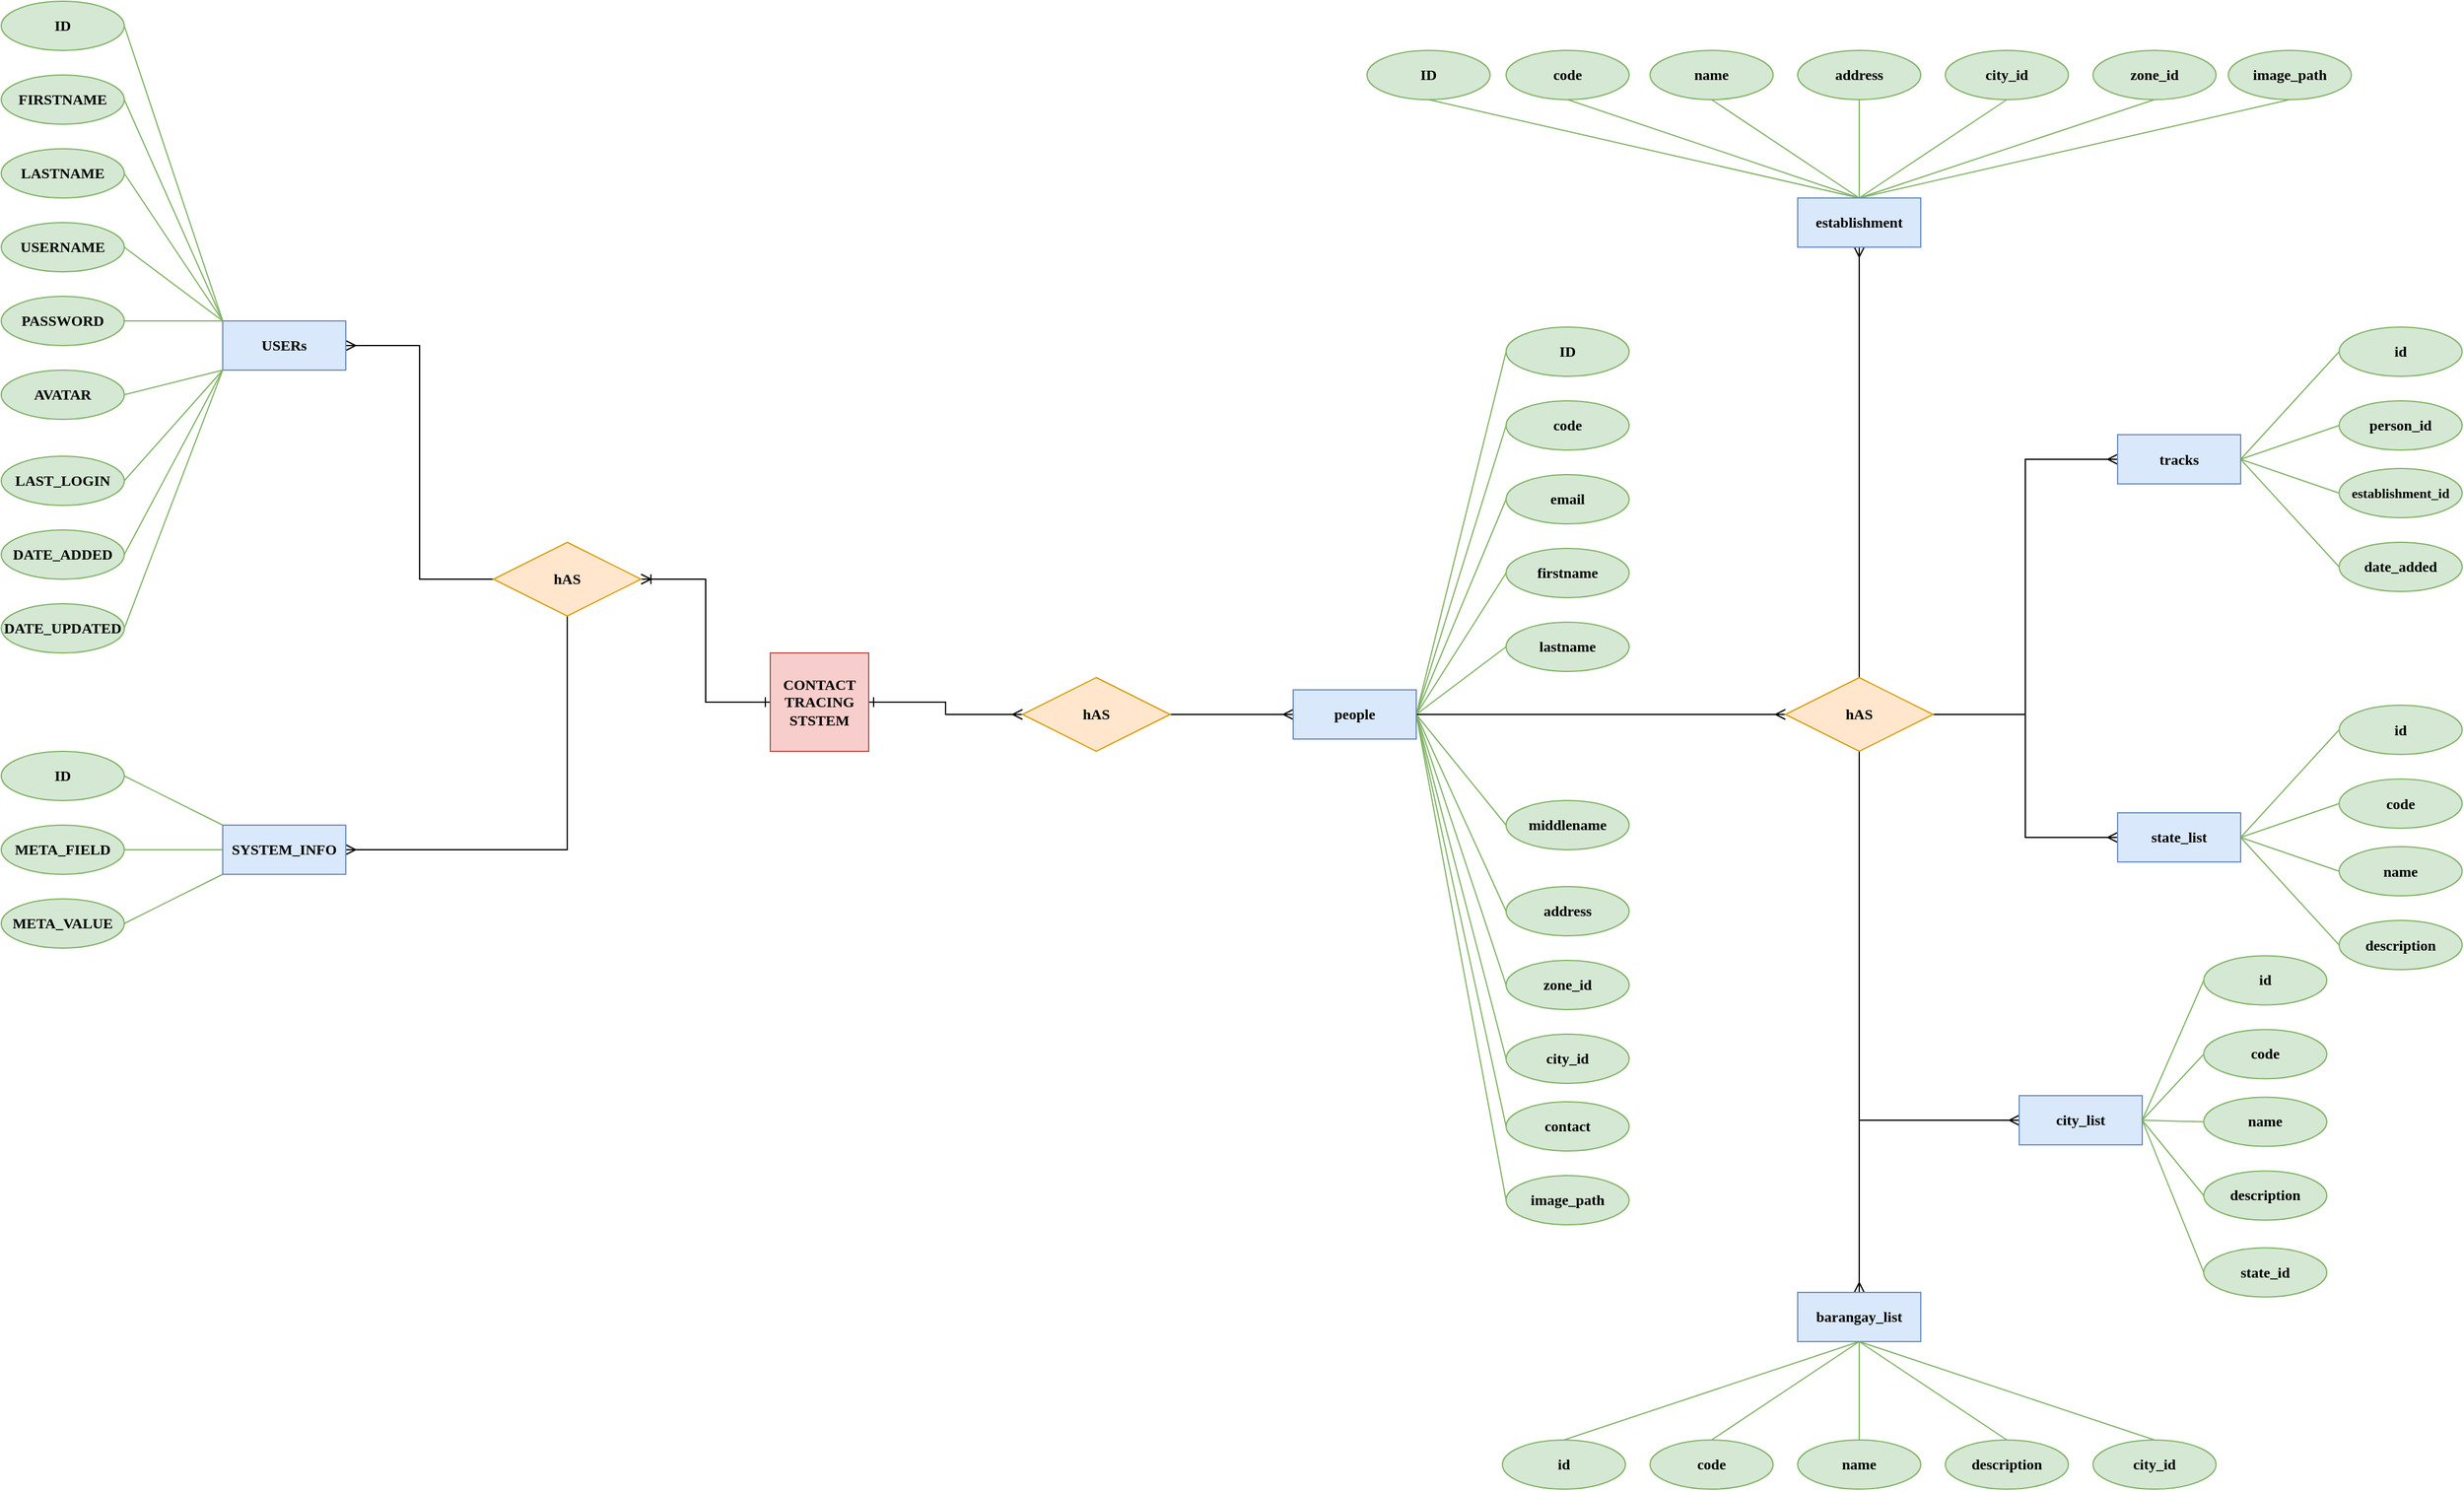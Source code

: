 <mxfile version="17.1.3" type="device"><diagram id="R2lEEEUBdFMjLlhIrx00" name="Page-1"><mxGraphModel dx="1753" dy="1576" grid="1" gridSize="10" guides="1" tooltips="1" connect="1" arrows="1" fold="1" page="1" pageScale="1" pageWidth="850" pageHeight="1100" math="0" shadow="0" extFonts="Permanent Marker^https://fonts.googleapis.com/css?family=Permanent+Marker"><root><mxCell id="0"/><mxCell id="1" parent="0"/><mxCell id="4AUkMTXjIUMISk_p110p-20" style="rounded=0;orthogonalLoop=1;jettySize=auto;html=1;exitX=0;exitY=0.5;exitDx=0;exitDy=0;entryX=1;entryY=0.5;entryDx=0;entryDy=0;fontFamily=Permanent Marker;fontSource=https%3A%2F%2Ffonts.googleapis.com%2Fcss%3Ffamily%3DPermanent%2BMarker;edgeStyle=orthogonalEdgeStyle;endArrow=ERoneToMany;endFill=0;startArrow=ERone;startFill=0;fontStyle=1" parent="1" source="4AUkMTXjIUMISk_p110p-1" target="4AUkMTXjIUMISk_p110p-2" edge="1"><mxGeometry relative="1" as="geometry"/></mxCell><mxCell id="4AUkMTXjIUMISk_p110p-62" style="edgeStyle=orthogonalEdgeStyle;rounded=0;orthogonalLoop=1;jettySize=auto;html=1;exitX=1;exitY=0.5;exitDx=0;exitDy=0;entryX=0;entryY=0.5;entryDx=0;entryDy=0;fontFamily=Permanent Marker;fontSource=https%3A%2F%2Ffonts.googleapis.com%2Fcss%3Ffamily%3DPermanent%2BMarker;startArrow=ERone;startFill=0;endArrow=ERmany;endFill=0;fontStyle=1" parent="1" source="4AUkMTXjIUMISk_p110p-1" target="4AUkMTXjIUMISk_p110p-38" edge="1"><mxGeometry relative="1" as="geometry"/></mxCell><mxCell id="4AUkMTXjIUMISk_p110p-1" value="CONTACT TRACING STSTEM" style="whiteSpace=wrap;html=1;aspect=fixed;fillColor=#f8cecc;fontFamily=Permanent Marker;fontSource=https%3A%2F%2Ffonts.googleapis.com%2Fcss%3Ffamily%3DPermanent%2BMarker;strokeColor=#b85450;fontStyle=1" parent="1" vertex="1"><mxGeometry x="345" y="520" width="80" height="80" as="geometry"/></mxCell><mxCell id="4AUkMTXjIUMISk_p110p-37" style="edgeStyle=orthogonalEdgeStyle;rounded=0;orthogonalLoop=1;jettySize=auto;html=1;exitX=0;exitY=0.5;exitDx=0;exitDy=0;entryX=1;entryY=0.5;entryDx=0;entryDy=0;fontFamily=Permanent Marker;fontSource=https%3A%2F%2Ffonts.googleapis.com%2Fcss%3Ffamily%3DPermanent%2BMarker;startArrow=none;startFill=0;endArrow=ERmany;endFill=0;fontStyle=1" parent="1" source="4AUkMTXjIUMISk_p110p-2" target="4AUkMTXjIUMISk_p110p-6" edge="1"><mxGeometry relative="1" as="geometry"/></mxCell><mxCell id="urJ3FYG8cOPTKTGyzkT2-1" style="edgeStyle=orthogonalEdgeStyle;rounded=0;orthogonalLoop=1;jettySize=auto;html=1;exitX=0.5;exitY=1;exitDx=0;exitDy=0;entryX=1;entryY=0.5;entryDx=0;entryDy=0;endArrow=ERmany;endFill=0;" parent="1" source="4AUkMTXjIUMISk_p110p-2" target="4AUkMTXjIUMISk_p110p-7" edge="1"><mxGeometry relative="1" as="geometry"/></mxCell><mxCell id="4AUkMTXjIUMISk_p110p-2" value="hAS" style="shape=rhombus;perimeter=rhombusPerimeter;whiteSpace=wrap;html=1;align=center;fontFamily=Permanent Marker;fontSource=https%3A%2F%2Ffonts.googleapis.com%2Fcss%3Ffamily%3DPermanent%2BMarker;fillColor=#ffe6cc;strokeColor=#d79b00;fontStyle=1" parent="1" vertex="1"><mxGeometry x="120" y="430" width="120" height="60" as="geometry"/></mxCell><mxCell id="4AUkMTXjIUMISk_p110p-22" style="rounded=0;orthogonalLoop=1;jettySize=auto;html=1;exitX=0;exitY=0;exitDx=0;exitDy=0;entryX=1;entryY=0.5;entryDx=0;entryDy=0;fontFamily=Permanent Marker;fontSource=https%3A%2F%2Ffonts.googleapis.com%2Fcss%3Ffamily%3DPermanent%2BMarker;startArrow=none;startFill=0;endArrow=none;endFill=0;fillColor=#d5e8d4;strokeColor=#82b366;fontStyle=1" parent="1" source="4AUkMTXjIUMISk_p110p-6" target="4AUkMTXjIUMISk_p110p-8" edge="1"><mxGeometry relative="1" as="geometry"/></mxCell><mxCell id="4AUkMTXjIUMISk_p110p-23" style="edgeStyle=none;rounded=0;orthogonalLoop=1;jettySize=auto;html=1;exitX=0;exitY=0;exitDx=0;exitDy=0;entryX=1;entryY=0.5;entryDx=0;entryDy=0;fontFamily=Permanent Marker;fontSource=https%3A%2F%2Ffonts.googleapis.com%2Fcss%3Ffamily%3DPermanent%2BMarker;startArrow=none;startFill=0;endArrow=none;endFill=0;fillColor=#d5e8d4;strokeColor=#82b366;fontStyle=1" parent="1" source="4AUkMTXjIUMISk_p110p-6" target="4AUkMTXjIUMISk_p110p-9" edge="1"><mxGeometry relative="1" as="geometry"/></mxCell><mxCell id="4AUkMTXjIUMISk_p110p-24" style="edgeStyle=none;rounded=0;orthogonalLoop=1;jettySize=auto;html=1;exitX=0;exitY=0;exitDx=0;exitDy=0;entryX=1;entryY=0.5;entryDx=0;entryDy=0;fontFamily=Permanent Marker;fontSource=https%3A%2F%2Ffonts.googleapis.com%2Fcss%3Ffamily%3DPermanent%2BMarker;startArrow=none;startFill=0;endArrow=none;endFill=0;fillColor=#d5e8d4;strokeColor=#82b366;fontStyle=1" parent="1" source="4AUkMTXjIUMISk_p110p-6" target="4AUkMTXjIUMISk_p110p-10" edge="1"><mxGeometry relative="1" as="geometry"/></mxCell><mxCell id="4AUkMTXjIUMISk_p110p-25" style="edgeStyle=none;rounded=0;orthogonalLoop=1;jettySize=auto;html=1;exitX=0;exitY=0;exitDx=0;exitDy=0;entryX=1;entryY=0.5;entryDx=0;entryDy=0;fontFamily=Permanent Marker;fontSource=https%3A%2F%2Ffonts.googleapis.com%2Fcss%3Ffamily%3DPermanent%2BMarker;startArrow=none;startFill=0;endArrow=none;endFill=0;fillColor=#d5e8d4;strokeColor=#82b366;fontStyle=1" parent="1" source="4AUkMTXjIUMISk_p110p-6" target="4AUkMTXjIUMISk_p110p-11" edge="1"><mxGeometry relative="1" as="geometry"/></mxCell><mxCell id="4AUkMTXjIUMISk_p110p-28" style="edgeStyle=none;rounded=0;orthogonalLoop=1;jettySize=auto;html=1;exitX=0;exitY=0;exitDx=0;exitDy=0;entryX=1;entryY=0.5;entryDx=0;entryDy=0;fontFamily=Permanent Marker;fontSource=https%3A%2F%2Ffonts.googleapis.com%2Fcss%3Ffamily%3DPermanent%2BMarker;startArrow=none;startFill=0;endArrow=none;endFill=0;fillColor=#d5e8d4;strokeColor=#82b366;fontStyle=1" parent="1" source="4AUkMTXjIUMISk_p110p-6" target="4AUkMTXjIUMISk_p110p-12" edge="1"><mxGeometry relative="1" as="geometry"/></mxCell><mxCell id="4AUkMTXjIUMISk_p110p-29" style="edgeStyle=none;rounded=0;orthogonalLoop=1;jettySize=auto;html=1;exitX=0;exitY=1;exitDx=0;exitDy=0;entryX=1;entryY=0.5;entryDx=0;entryDy=0;fontFamily=Permanent Marker;fontSource=https%3A%2F%2Ffonts.googleapis.com%2Fcss%3Ffamily%3DPermanent%2BMarker;startArrow=none;startFill=0;endArrow=none;endFill=0;fillColor=#d5e8d4;strokeColor=#82b366;fontStyle=1" parent="1" source="4AUkMTXjIUMISk_p110p-6" target="4AUkMTXjIUMISk_p110p-16" edge="1"><mxGeometry relative="1" as="geometry"/></mxCell><mxCell id="4AUkMTXjIUMISk_p110p-30" style="edgeStyle=none;rounded=0;orthogonalLoop=1;jettySize=auto;html=1;exitX=0;exitY=1;exitDx=0;exitDy=0;entryX=1;entryY=0.5;entryDx=0;entryDy=0;fontFamily=Permanent Marker;fontSource=https%3A%2F%2Ffonts.googleapis.com%2Fcss%3Ffamily%3DPermanent%2BMarker;startArrow=none;startFill=0;endArrow=none;endFill=0;fillColor=#d5e8d4;strokeColor=#82b366;fontStyle=1" parent="1" source="4AUkMTXjIUMISk_p110p-6" target="4AUkMTXjIUMISk_p110p-15" edge="1"><mxGeometry relative="1" as="geometry"/></mxCell><mxCell id="4AUkMTXjIUMISk_p110p-31" style="edgeStyle=none;rounded=0;orthogonalLoop=1;jettySize=auto;html=1;exitX=0;exitY=1;exitDx=0;exitDy=0;entryX=1;entryY=0.5;entryDx=0;entryDy=0;fontFamily=Permanent Marker;fontSource=https%3A%2F%2Ffonts.googleapis.com%2Fcss%3Ffamily%3DPermanent%2BMarker;startArrow=none;startFill=0;endArrow=none;endFill=0;fillColor=#d5e8d4;strokeColor=#82b366;fontStyle=1" parent="1" source="4AUkMTXjIUMISk_p110p-6" target="4AUkMTXjIUMISk_p110p-14" edge="1"><mxGeometry relative="1" as="geometry"/></mxCell><mxCell id="4AUkMTXjIUMISk_p110p-32" style="edgeStyle=none;rounded=0;orthogonalLoop=1;jettySize=auto;html=1;exitX=0;exitY=1;exitDx=0;exitDy=0;entryX=1;entryY=0.5;entryDx=0;entryDy=0;fontFamily=Permanent Marker;fontSource=https%3A%2F%2Ffonts.googleapis.com%2Fcss%3Ffamily%3DPermanent%2BMarker;startArrow=none;startFill=0;endArrow=none;endFill=0;fillColor=#d5e8d4;strokeColor=#82b366;fontStyle=1" parent="1" source="4AUkMTXjIUMISk_p110p-6" target="4AUkMTXjIUMISk_p110p-13" edge="1"><mxGeometry relative="1" as="geometry"/></mxCell><mxCell id="4AUkMTXjIUMISk_p110p-6" value="USERs" style="whiteSpace=wrap;html=1;align=center;fontFamily=Permanent Marker;fontSource=https%3A%2F%2Ffonts.googleapis.com%2Fcss%3Ffamily%3DPermanent%2BMarker;fillColor=#dae8fc;strokeColor=#6c8ebf;fontStyle=1" parent="1" vertex="1"><mxGeometry x="-100" y="250" width="100" height="40" as="geometry"/></mxCell><mxCell id="4AUkMTXjIUMISk_p110p-33" style="edgeStyle=none;rounded=0;orthogonalLoop=1;jettySize=auto;html=1;exitX=0;exitY=0;exitDx=0;exitDy=0;entryX=1;entryY=0.5;entryDx=0;entryDy=0;fontFamily=Permanent Marker;fontSource=https%3A%2F%2Ffonts.googleapis.com%2Fcss%3Ffamily%3DPermanent%2BMarker;startArrow=none;startFill=0;endArrow=none;endFill=0;fillColor=#d5e8d4;strokeColor=#82b366;fontStyle=1" parent="1" source="4AUkMTXjIUMISk_p110p-7" target="4AUkMTXjIUMISk_p110p-17" edge="1"><mxGeometry relative="1" as="geometry"/></mxCell><mxCell id="4AUkMTXjIUMISk_p110p-34" style="edgeStyle=none;rounded=0;orthogonalLoop=1;jettySize=auto;html=1;exitX=0;exitY=0.5;exitDx=0;exitDy=0;entryX=1;entryY=0.5;entryDx=0;entryDy=0;fontFamily=Permanent Marker;fontSource=https%3A%2F%2Ffonts.googleapis.com%2Fcss%3Ffamily%3DPermanent%2BMarker;startArrow=none;startFill=0;endArrow=none;endFill=0;fillColor=#d5e8d4;strokeColor=#82b366;fontStyle=1" parent="1" source="4AUkMTXjIUMISk_p110p-7" target="4AUkMTXjIUMISk_p110p-18" edge="1"><mxGeometry relative="1" as="geometry"/></mxCell><mxCell id="4AUkMTXjIUMISk_p110p-35" style="edgeStyle=none;rounded=0;orthogonalLoop=1;jettySize=auto;html=1;exitX=0;exitY=1;exitDx=0;exitDy=0;entryX=1;entryY=0.5;entryDx=0;entryDy=0;fontFamily=Permanent Marker;fontSource=https%3A%2F%2Ffonts.googleapis.com%2Fcss%3Ffamily%3DPermanent%2BMarker;startArrow=none;startFill=0;endArrow=none;endFill=0;fillColor=#d5e8d4;strokeColor=#82b366;fontStyle=1" parent="1" source="4AUkMTXjIUMISk_p110p-7" target="4AUkMTXjIUMISk_p110p-19" edge="1"><mxGeometry relative="1" as="geometry"/></mxCell><mxCell id="4AUkMTXjIUMISk_p110p-7" value="SYSTEM_INFO" style="whiteSpace=wrap;html=1;align=center;fontFamily=Permanent Marker;fontSource=https%3A%2F%2Ffonts.googleapis.com%2Fcss%3Ffamily%3DPermanent%2BMarker;fillColor=#dae8fc;strokeColor=#6c8ebf;fontStyle=1" parent="1" vertex="1"><mxGeometry x="-100" y="660" width="100" height="40" as="geometry"/></mxCell><mxCell id="4AUkMTXjIUMISk_p110p-8" value="ID" style="ellipse;whiteSpace=wrap;html=1;align=center;fontFamily=Permanent Marker;fontSource=https%3A%2F%2Ffonts.googleapis.com%2Fcss%3Ffamily%3DPermanent%2BMarker;fillColor=#d5e8d4;strokeColor=#82b366;fontStyle=1" parent="1" vertex="1"><mxGeometry x="-280" y="-10" width="100" height="40" as="geometry"/></mxCell><mxCell id="4AUkMTXjIUMISk_p110p-9" value="FIRSTNAME" style="ellipse;whiteSpace=wrap;html=1;align=center;fontFamily=Permanent Marker;fontSource=https%3A%2F%2Ffonts.googleapis.com%2Fcss%3Ffamily%3DPermanent%2BMarker;fillColor=#d5e8d4;strokeColor=#82b366;fontStyle=1" parent="1" vertex="1"><mxGeometry x="-280" y="50" width="100" height="40" as="geometry"/></mxCell><mxCell id="4AUkMTXjIUMISk_p110p-10" value="LASTNAME" style="ellipse;whiteSpace=wrap;html=1;align=center;fontFamily=Permanent Marker;fontSource=https%3A%2F%2Ffonts.googleapis.com%2Fcss%3Ffamily%3DPermanent%2BMarker;fillColor=#d5e8d4;strokeColor=#82b366;fontStyle=1" parent="1" vertex="1"><mxGeometry x="-280" y="110" width="100" height="40" as="geometry"/></mxCell><mxCell id="4AUkMTXjIUMISk_p110p-11" value="USERNAME" style="ellipse;whiteSpace=wrap;html=1;align=center;fontFamily=Permanent Marker;fontSource=https%3A%2F%2Ffonts.googleapis.com%2Fcss%3Ffamily%3DPermanent%2BMarker;fillColor=#d5e8d4;strokeColor=#82b366;fontStyle=1" parent="1" vertex="1"><mxGeometry x="-280" y="170" width="100" height="40" as="geometry"/></mxCell><mxCell id="4AUkMTXjIUMISk_p110p-12" value="PASSWORD" style="ellipse;whiteSpace=wrap;html=1;align=center;fontFamily=Permanent Marker;fontSource=https%3A%2F%2Ffonts.googleapis.com%2Fcss%3Ffamily%3DPermanent%2BMarker;fillColor=#d5e8d4;strokeColor=#82b366;fontStyle=1" parent="1" vertex="1"><mxGeometry x="-280" y="230" width="100" height="40" as="geometry"/></mxCell><mxCell id="4AUkMTXjIUMISk_p110p-13" value="AVATAR" style="ellipse;whiteSpace=wrap;html=1;align=center;fontFamily=Permanent Marker;fontSource=https%3A%2F%2Ffonts.googleapis.com%2Fcss%3Ffamily%3DPermanent%2BMarker;fillColor=#d5e8d4;strokeColor=#82b366;fontStyle=1" parent="1" vertex="1"><mxGeometry x="-280" y="290" width="100" height="40" as="geometry"/></mxCell><mxCell id="4AUkMTXjIUMISk_p110p-14" value="LAST_LOGIN" style="ellipse;whiteSpace=wrap;html=1;align=center;fontFamily=Permanent Marker;fontSource=https%3A%2F%2Ffonts.googleapis.com%2Fcss%3Ffamily%3DPermanent%2BMarker;fillColor=#d5e8d4;strokeColor=#82b366;fontStyle=1" parent="1" vertex="1"><mxGeometry x="-280" y="360" width="100" height="40" as="geometry"/></mxCell><mxCell id="4AUkMTXjIUMISk_p110p-15" value="DATE_ADDED" style="ellipse;whiteSpace=wrap;html=1;align=center;fontFamily=Permanent Marker;fontSource=https%3A%2F%2Ffonts.googleapis.com%2Fcss%3Ffamily%3DPermanent%2BMarker;fillColor=#d5e8d4;strokeColor=#82b366;fontStyle=1" parent="1" vertex="1"><mxGeometry x="-280" y="420" width="100" height="40" as="geometry"/></mxCell><mxCell id="4AUkMTXjIUMISk_p110p-16" value="DATE_UPDATED" style="ellipse;whiteSpace=wrap;html=1;align=center;fontFamily=Permanent Marker;fontSource=https%3A%2F%2Ffonts.googleapis.com%2Fcss%3Ffamily%3DPermanent%2BMarker;fillColor=#d5e8d4;strokeColor=#82b366;fontStyle=1" parent="1" vertex="1"><mxGeometry x="-280" y="480" width="100" height="40" as="geometry"/></mxCell><mxCell id="4AUkMTXjIUMISk_p110p-17" value="ID" style="ellipse;whiteSpace=wrap;html=1;align=center;fontFamily=Permanent Marker;fontSource=https://fonts.googleapis.com/css?family=Permanent+Marker;fillColor=#d5e8d4;strokeColor=#82b366;fontStyle=1" parent="1" vertex="1"><mxGeometry x="-280" y="600" width="100" height="40" as="geometry"/></mxCell><mxCell id="4AUkMTXjIUMISk_p110p-18" value="META_FIELD" style="ellipse;whiteSpace=wrap;html=1;align=center;fontFamily=Permanent Marker;fontSource=https://fonts.googleapis.com/css?family=Permanent+Marker;fillColor=#d5e8d4;strokeColor=#82b366;fontStyle=1" parent="1" vertex="1"><mxGeometry x="-280" y="660" width="100" height="40" as="geometry"/></mxCell><mxCell id="4AUkMTXjIUMISk_p110p-19" value="META_VALUE" style="ellipse;whiteSpace=wrap;html=1;align=center;fontFamily=Permanent Marker;fontSource=https://fonts.googleapis.com/css?family=Permanent+Marker;fillColor=#d5e8d4;strokeColor=#82b366;fontStyle=1" parent="1" vertex="1"><mxGeometry x="-280" y="720" width="100" height="40" as="geometry"/></mxCell><mxCell id="4AUkMTXjIUMISk_p110p-64" style="edgeStyle=orthogonalEdgeStyle;rounded=0;orthogonalLoop=1;jettySize=auto;html=1;exitX=1;exitY=0.5;exitDx=0;exitDy=0;entryX=0;entryY=0.5;entryDx=0;entryDy=0;fontFamily=Permanent Marker;fontSource=https%3A%2F%2Ffonts.googleapis.com%2Fcss%3Ffamily%3DPermanent%2BMarker;startArrow=none;startFill=0;endArrow=ERmany;endFill=0;fontStyle=1" parent="1" source="4AUkMTXjIUMISk_p110p-38" target="4AUkMTXjIUMISk_p110p-39" edge="1"><mxGeometry relative="1" as="geometry"/></mxCell><mxCell id="4AUkMTXjIUMISk_p110p-38" value="hAS" style="shape=rhombus;perimeter=rhombusPerimeter;whiteSpace=wrap;html=1;align=center;fontFamily=Permanent Marker;fontSource=https%3A%2F%2Ffonts.googleapis.com%2Fcss%3Ffamily%3DPermanent%2BMarker;fillColor=#ffe6cc;strokeColor=#d79b00;fontStyle=1" parent="1" vertex="1"><mxGeometry x="550" y="540" width="120" height="60" as="geometry"/></mxCell><mxCell id="4AUkMTXjIUMISk_p110p-51" style="rounded=0;orthogonalLoop=1;jettySize=auto;html=1;exitX=1;exitY=0.5;exitDx=0;exitDy=0;entryX=0;entryY=0.5;entryDx=0;entryDy=0;fontFamily=Permanent Marker;fontSource=https%3A%2F%2Ffonts.googleapis.com%2Fcss%3Ffamily%3DPermanent%2BMarker;startArrow=none;startFill=0;endArrow=none;endFill=0;fillColor=#d5e8d4;strokeColor=#82b366;fontStyle=1" parent="1" source="4AUkMTXjIUMISk_p110p-39" target="4AUkMTXjIUMISk_p110p-40" edge="1"><mxGeometry relative="1" as="geometry"/></mxCell><mxCell id="4AUkMTXjIUMISk_p110p-52" style="edgeStyle=none;rounded=0;orthogonalLoop=1;jettySize=auto;html=1;exitX=1;exitY=0.5;exitDx=0;exitDy=0;entryX=0;entryY=0.5;entryDx=0;entryDy=0;fontFamily=Permanent Marker;fontSource=https%3A%2F%2Ffonts.googleapis.com%2Fcss%3Ffamily%3DPermanent%2BMarker;startArrow=none;startFill=0;endArrow=none;endFill=0;fillColor=#d5e8d4;strokeColor=#82b366;fontStyle=1" parent="1" source="4AUkMTXjIUMISk_p110p-39" target="4AUkMTXjIUMISk_p110p-41" edge="1"><mxGeometry relative="1" as="geometry"/></mxCell><mxCell id="4AUkMTXjIUMISk_p110p-53" style="edgeStyle=none;rounded=0;orthogonalLoop=1;jettySize=auto;html=1;exitX=1;exitY=0.5;exitDx=0;exitDy=0;entryX=0;entryY=0.5;entryDx=0;entryDy=0;fontFamily=Permanent Marker;fontSource=https%3A%2F%2Ffonts.googleapis.com%2Fcss%3Ffamily%3DPermanent%2BMarker;startArrow=none;startFill=0;endArrow=none;endFill=0;fillColor=#d5e8d4;strokeColor=#82b366;fontStyle=1" parent="1" source="4AUkMTXjIUMISk_p110p-39" target="4AUkMTXjIUMISk_p110p-42" edge="1"><mxGeometry relative="1" as="geometry"/></mxCell><mxCell id="4AUkMTXjIUMISk_p110p-54" style="edgeStyle=none;rounded=0;orthogonalLoop=1;jettySize=auto;html=1;exitX=1;exitY=0.5;exitDx=0;exitDy=0;entryX=0;entryY=0.5;entryDx=0;entryDy=0;fontFamily=Permanent Marker;fontSource=https%3A%2F%2Ffonts.googleapis.com%2Fcss%3Ffamily%3DPermanent%2BMarker;startArrow=none;startFill=0;endArrow=none;endFill=0;fillColor=#d5e8d4;strokeColor=#82b366;fontStyle=1" parent="1" source="4AUkMTXjIUMISk_p110p-39" target="4AUkMTXjIUMISk_p110p-43" edge="1"><mxGeometry relative="1" as="geometry"/></mxCell><mxCell id="4AUkMTXjIUMISk_p110p-55" style="edgeStyle=none;rounded=0;orthogonalLoop=1;jettySize=auto;html=1;exitX=1;exitY=0.5;exitDx=0;exitDy=0;entryX=0;entryY=0.5;entryDx=0;entryDy=0;fontFamily=Permanent Marker;fontSource=https%3A%2F%2Ffonts.googleapis.com%2Fcss%3Ffamily%3DPermanent%2BMarker;startArrow=none;startFill=0;endArrow=none;endFill=0;fillColor=#d5e8d4;strokeColor=#82b366;fontStyle=1" parent="1" source="4AUkMTXjIUMISk_p110p-39" target="4AUkMTXjIUMISk_p110p-44" edge="1"><mxGeometry relative="1" as="geometry"/></mxCell><mxCell id="4AUkMTXjIUMISk_p110p-56" style="edgeStyle=none;rounded=0;orthogonalLoop=1;jettySize=auto;html=1;exitX=1;exitY=0.5;exitDx=0;exitDy=0;entryX=0;entryY=0.5;entryDx=0;entryDy=0;fontFamily=Permanent Marker;fontSource=https%3A%2F%2Ffonts.googleapis.com%2Fcss%3Ffamily%3DPermanent%2BMarker;startArrow=none;startFill=0;endArrow=none;endFill=0;fillColor=#d5e8d4;strokeColor=#82b366;fontStyle=1" parent="1" source="4AUkMTXjIUMISk_p110p-39" target="4AUkMTXjIUMISk_p110p-45" edge="1"><mxGeometry relative="1" as="geometry"/></mxCell><mxCell id="4AUkMTXjIUMISk_p110p-57" style="edgeStyle=none;rounded=0;orthogonalLoop=1;jettySize=auto;html=1;exitX=1;exitY=0.5;exitDx=0;exitDy=0;entryX=0;entryY=0.5;entryDx=0;entryDy=0;fontFamily=Permanent Marker;fontSource=https%3A%2F%2Ffonts.googleapis.com%2Fcss%3Ffamily%3DPermanent%2BMarker;startArrow=none;startFill=0;endArrow=none;endFill=0;fillColor=#d5e8d4;strokeColor=#82b366;fontStyle=1" parent="1" source="4AUkMTXjIUMISk_p110p-39" target="4AUkMTXjIUMISk_p110p-46" edge="1"><mxGeometry relative="1" as="geometry"/></mxCell><mxCell id="4AUkMTXjIUMISk_p110p-58" style="edgeStyle=none;rounded=0;orthogonalLoop=1;jettySize=auto;html=1;exitX=1;exitY=0.5;exitDx=0;exitDy=0;entryX=0;entryY=0.5;entryDx=0;entryDy=0;fontFamily=Permanent Marker;fontSource=https%3A%2F%2Ffonts.googleapis.com%2Fcss%3Ffamily%3DPermanent%2BMarker;startArrow=none;startFill=0;endArrow=none;endFill=0;fillColor=#d5e8d4;strokeColor=#82b366;fontStyle=1" parent="1" source="4AUkMTXjIUMISk_p110p-39" target="4AUkMTXjIUMISk_p110p-47" edge="1"><mxGeometry relative="1" as="geometry"/></mxCell><mxCell id="4AUkMTXjIUMISk_p110p-59" style="edgeStyle=none;rounded=0;orthogonalLoop=1;jettySize=auto;html=1;exitX=1;exitY=0.5;exitDx=0;exitDy=0;entryX=0;entryY=0.5;entryDx=0;entryDy=0;fontFamily=Permanent Marker;fontSource=https%3A%2F%2Ffonts.googleapis.com%2Fcss%3Ffamily%3DPermanent%2BMarker;startArrow=none;startFill=0;endArrow=none;endFill=0;fillColor=#d5e8d4;strokeColor=#82b366;fontStyle=1" parent="1" source="4AUkMTXjIUMISk_p110p-39" target="4AUkMTXjIUMISk_p110p-48" edge="1"><mxGeometry relative="1" as="geometry"/></mxCell><mxCell id="4AUkMTXjIUMISk_p110p-60" style="edgeStyle=none;rounded=0;orthogonalLoop=1;jettySize=auto;html=1;exitX=1;exitY=0.5;exitDx=0;exitDy=0;entryX=0;entryY=0.5;entryDx=0;entryDy=0;fontFamily=Permanent Marker;fontSource=https%3A%2F%2Ffonts.googleapis.com%2Fcss%3Ffamily%3DPermanent%2BMarker;startArrow=none;startFill=0;endArrow=none;endFill=0;fillColor=#d5e8d4;strokeColor=#82b366;fontStyle=1" parent="1" source="4AUkMTXjIUMISk_p110p-39" target="4AUkMTXjIUMISk_p110p-49" edge="1"><mxGeometry relative="1" as="geometry"/></mxCell><mxCell id="4AUkMTXjIUMISk_p110p-61" style="edgeStyle=none;rounded=0;orthogonalLoop=1;jettySize=auto;html=1;exitX=1;exitY=0.5;exitDx=0;exitDy=0;entryX=0;entryY=0.5;entryDx=0;entryDy=0;fontFamily=Permanent Marker;fontSource=https%3A%2F%2Ffonts.googleapis.com%2Fcss%3Ffamily%3DPermanent%2BMarker;startArrow=none;startFill=0;endArrow=none;endFill=0;fillColor=#d5e8d4;strokeColor=#82b366;fontStyle=1" parent="1" source="4AUkMTXjIUMISk_p110p-39" target="4AUkMTXjIUMISk_p110p-50" edge="1"><mxGeometry relative="1" as="geometry"/></mxCell><mxCell id="4AUkMTXjIUMISk_p110p-76" style="rounded=0;orthogonalLoop=1;jettySize=auto;html=1;exitX=1;exitY=0.5;exitDx=0;exitDy=0;entryX=0;entryY=0.5;entryDx=0;entryDy=0;fontFamily=Permanent Marker;fontSource=https%3A%2F%2Ffonts.googleapis.com%2Fcss%3Ffamily%3DPermanent%2BMarker;startArrow=none;startFill=0;endArrow=ERmany;endFill=0;fontStyle=1" parent="1" source="4AUkMTXjIUMISk_p110p-39" target="4AUkMTXjIUMISk_p110p-75" edge="1"><mxGeometry relative="1" as="geometry"/></mxCell><mxCell id="4AUkMTXjIUMISk_p110p-39" value="people" style="whiteSpace=wrap;html=1;align=center;fontFamily=Permanent Marker;fontSource=https%3A%2F%2Ffonts.googleapis.com%2Fcss%3Ffamily%3DPermanent%2BMarker;fillColor=#dae8fc;strokeColor=#6c8ebf;fontStyle=1" parent="1" vertex="1"><mxGeometry x="770" y="550" width="100" height="40" as="geometry"/></mxCell><mxCell id="4AUkMTXjIUMISk_p110p-40" value="ID" style="ellipse;whiteSpace=wrap;html=1;align=center;fontFamily=Permanent Marker;fontSource=https%3A%2F%2Ffonts.googleapis.com%2Fcss%3Ffamily%3DPermanent%2BMarker;fillColor=#d5e8d4;strokeColor=#82b366;fontStyle=1" parent="1" vertex="1"><mxGeometry x="943" y="255" width="100" height="40" as="geometry"/></mxCell><mxCell id="4AUkMTXjIUMISk_p110p-41" value="code" style="ellipse;whiteSpace=wrap;html=1;align=center;fontFamily=Permanent Marker;fontSource=https%3A%2F%2Ffonts.googleapis.com%2Fcss%3Ffamily%3DPermanent%2BMarker;fillColor=#d5e8d4;strokeColor=#82b366;fontStyle=1" parent="1" vertex="1"><mxGeometry x="943" y="315" width="100" height="40" as="geometry"/></mxCell><mxCell id="4AUkMTXjIUMISk_p110p-42" value="email" style="ellipse;whiteSpace=wrap;html=1;align=center;fontFamily=Permanent Marker;fontSource=https%3A%2F%2Ffonts.googleapis.com%2Fcss%3Ffamily%3DPermanent%2BMarker;fillColor=#d5e8d4;strokeColor=#82b366;fontStyle=1" parent="1" vertex="1"><mxGeometry x="943" y="375" width="100" height="40" as="geometry"/></mxCell><mxCell id="4AUkMTXjIUMISk_p110p-43" value="firstname" style="ellipse;whiteSpace=wrap;html=1;align=center;fontFamily=Permanent Marker;fontSource=https%3A%2F%2Ffonts.googleapis.com%2Fcss%3Ffamily%3DPermanent%2BMarker;fillColor=#d5e8d4;strokeColor=#82b366;fontStyle=1" parent="1" vertex="1"><mxGeometry x="943" y="435" width="100" height="40" as="geometry"/></mxCell><mxCell id="4AUkMTXjIUMISk_p110p-44" value="lastname" style="ellipse;whiteSpace=wrap;html=1;align=center;fontFamily=Permanent Marker;fontSource=https%3A%2F%2Ffonts.googleapis.com%2Fcss%3Ffamily%3DPermanent%2BMarker;fillColor=#d5e8d4;strokeColor=#82b366;fontStyle=1" parent="1" vertex="1"><mxGeometry x="943" y="495" width="100" height="40" as="geometry"/></mxCell><mxCell id="4AUkMTXjIUMISk_p110p-45" value="middlename" style="ellipse;whiteSpace=wrap;html=1;align=center;fontFamily=Permanent Marker;fontSource=https%3A%2F%2Ffonts.googleapis.com%2Fcss%3Ffamily%3DPermanent%2BMarker;fillColor=#d5e8d4;strokeColor=#82b366;fontStyle=1" parent="1" vertex="1"><mxGeometry x="943" y="640" width="100" height="40" as="geometry"/></mxCell><mxCell id="4AUkMTXjIUMISk_p110p-46" value="address" style="ellipse;whiteSpace=wrap;html=1;align=center;fontFamily=Permanent Marker;fontSource=https%3A%2F%2Ffonts.googleapis.com%2Fcss%3Ffamily%3DPermanent%2BMarker;fillColor=#d5e8d4;strokeColor=#82b366;fontStyle=1" parent="1" vertex="1"><mxGeometry x="943" y="710" width="100" height="40" as="geometry"/></mxCell><mxCell id="4AUkMTXjIUMISk_p110p-47" value="zone_id" style="ellipse;whiteSpace=wrap;html=1;align=center;fontFamily=Permanent Marker;fontSource=https%3A%2F%2Ffonts.googleapis.com%2Fcss%3Ffamily%3DPermanent%2BMarker;fillColor=#d5e8d4;strokeColor=#82b366;fontStyle=1" parent="1" vertex="1"><mxGeometry x="943" y="770" width="100" height="40" as="geometry"/></mxCell><mxCell id="4AUkMTXjIUMISk_p110p-48" value="city_id" style="ellipse;whiteSpace=wrap;html=1;align=center;fontFamily=Permanent Marker;fontSource=https%3A%2F%2Ffonts.googleapis.com%2Fcss%3Ffamily%3DPermanent%2BMarker;fillColor=#d5e8d4;strokeColor=#82b366;fontStyle=1" parent="1" vertex="1"><mxGeometry x="943" y="830" width="100" height="40" as="geometry"/></mxCell><mxCell id="4AUkMTXjIUMISk_p110p-49" value="contact" style="ellipse;whiteSpace=wrap;html=1;align=center;fontFamily=Permanent Marker;fontSource=https%3A%2F%2Ffonts.googleapis.com%2Fcss%3Ffamily%3DPermanent%2BMarker;fillColor=#d5e8d4;strokeColor=#82b366;fontStyle=1" parent="1" vertex="1"><mxGeometry x="943" y="885" width="100" height="40" as="geometry"/></mxCell><mxCell id="4AUkMTXjIUMISk_p110p-50" value="image_path" style="ellipse;whiteSpace=wrap;html=1;align=center;fontFamily=Permanent Marker;fontSource=https%3A%2F%2Ffonts.googleapis.com%2Fcss%3Ffamily%3DPermanent%2BMarker;fillColor=#d5e8d4;strokeColor=#82b366;fontStyle=1" parent="1" vertex="1"><mxGeometry x="943" y="945" width="100" height="40" as="geometry"/></mxCell><mxCell id="4AUkMTXjIUMISk_p110p-82" style="edgeStyle=orthogonalEdgeStyle;rounded=0;orthogonalLoop=1;jettySize=auto;html=1;exitX=1;exitY=0.5;exitDx=0;exitDy=0;entryX=0;entryY=0.5;entryDx=0;entryDy=0;fontFamily=Permanent Marker;fontSource=https%3A%2F%2Ffonts.googleapis.com%2Fcss%3Ffamily%3DPermanent%2BMarker;startArrow=none;startFill=0;endArrow=ERmany;endFill=0;fontStyle=1" parent="1" source="4AUkMTXjIUMISk_p110p-75" target="4AUkMTXjIUMISk_p110p-77" edge="1"><mxGeometry relative="1" as="geometry"/></mxCell><mxCell id="4AUkMTXjIUMISk_p110p-102" style="rounded=0;orthogonalLoop=1;jettySize=auto;html=1;exitX=0.5;exitY=0;exitDx=0;exitDy=0;entryX=0.5;entryY=1;entryDx=0;entryDy=0;fontFamily=Permanent Marker;fontSource=https%3A%2F%2Ffonts.googleapis.com%2Fcss%3Ffamily%3DPermanent%2BMarker;startArrow=none;startFill=0;endArrow=ERmany;endFill=0;fontStyle=1" parent="1" source="4AUkMTXjIUMISk_p110p-75" target="4AUkMTXjIUMISk_p110p-87" edge="1"><mxGeometry relative="1" as="geometry"/></mxCell><mxCell id="4AUkMTXjIUMISk_p110p-112" style="edgeStyle=orthogonalEdgeStyle;rounded=0;orthogonalLoop=1;jettySize=auto;html=1;exitX=1;exitY=0.5;exitDx=0;exitDy=0;entryX=0;entryY=0.5;entryDx=0;entryDy=0;fontFamily=Permanent Marker;fontSource=https%3A%2F%2Ffonts.googleapis.com%2Fcss%3Ffamily%3DPermanent%2BMarker;fontSize=11;startArrow=none;startFill=0;endArrow=ERmany;endFill=0;fontStyle=1" parent="1" source="4AUkMTXjIUMISk_p110p-75" target="4AUkMTXjIUMISk_p110p-103" edge="1"><mxGeometry relative="1" as="geometry"/></mxCell><mxCell id="4AUkMTXjIUMISk_p110p-116" style="edgeStyle=orthogonalEdgeStyle;rounded=0;orthogonalLoop=1;jettySize=auto;html=1;exitX=0.5;exitY=1;exitDx=0;exitDy=0;entryX=0;entryY=0.5;entryDx=0;entryDy=0;fontFamily=Permanent Marker;fontSource=https%3A%2F%2Ffonts.googleapis.com%2Fcss%3Ffamily%3DPermanent%2BMarker;fontSize=11;startArrow=none;startFill=0;endArrow=ERmany;endFill=0;fontStyle=1" parent="1" source="4AUkMTXjIUMISk_p110p-75" target="4AUkMTXjIUMISk_p110p-115" edge="1"><mxGeometry relative="1" as="geometry"/></mxCell><mxCell id="4AUkMTXjIUMISk_p110p-126" style="edgeStyle=none;rounded=0;orthogonalLoop=1;jettySize=auto;html=1;exitX=0.5;exitY=1;exitDx=0;exitDy=0;entryX=0.5;entryY=0;entryDx=0;entryDy=0;fontFamily=Permanent Marker;fontSource=https%3A%2F%2Ffonts.googleapis.com%2Fcss%3Ffamily%3DPermanent%2BMarker;fontSize=11;startArrow=none;startFill=0;endArrow=ERmany;endFill=0;" parent="1" source="4AUkMTXjIUMISk_p110p-75" target="4AUkMTXjIUMISk_p110p-125" edge="1"><mxGeometry relative="1" as="geometry"/></mxCell><mxCell id="4AUkMTXjIUMISk_p110p-75" value="hAS" style="shape=rhombus;perimeter=rhombusPerimeter;whiteSpace=wrap;html=1;align=center;fontFamily=Permanent Marker;fontSource=https%3A%2F%2Ffonts.googleapis.com%2Fcss%3Ffamily%3DPermanent%2BMarker;fillColor=#ffe6cc;strokeColor=#d79b00;fontStyle=1" parent="1" vertex="1"><mxGeometry x="1170" y="540" width="120" height="60" as="geometry"/></mxCell><mxCell id="4AUkMTXjIUMISk_p110p-83" style="edgeStyle=none;rounded=0;orthogonalLoop=1;jettySize=auto;html=1;exitX=1;exitY=0.5;exitDx=0;exitDy=0;entryX=0;entryY=0.5;entryDx=0;entryDy=0;fontFamily=Permanent Marker;fontSource=https%3A%2F%2Ffonts.googleapis.com%2Fcss%3Ffamily%3DPermanent%2BMarker;startArrow=none;startFill=0;endArrow=none;endFill=0;fillColor=#d5e8d4;strokeColor=#82b366;fontStyle=1" parent="1" source="4AUkMTXjIUMISk_p110p-77" target="4AUkMTXjIUMISk_p110p-78" edge="1"><mxGeometry relative="1" as="geometry"/></mxCell><mxCell id="4AUkMTXjIUMISk_p110p-84" style="edgeStyle=none;rounded=0;orthogonalLoop=1;jettySize=auto;html=1;exitX=1;exitY=0.5;exitDx=0;exitDy=0;entryX=0;entryY=0.5;entryDx=0;entryDy=0;fontFamily=Permanent Marker;fontSource=https%3A%2F%2Ffonts.googleapis.com%2Fcss%3Ffamily%3DPermanent%2BMarker;startArrow=none;startFill=0;endArrow=none;endFill=0;fillColor=#d5e8d4;strokeColor=#82b366;fontStyle=1" parent="1" source="4AUkMTXjIUMISk_p110p-77" target="4AUkMTXjIUMISk_p110p-79" edge="1"><mxGeometry relative="1" as="geometry"/></mxCell><mxCell id="4AUkMTXjIUMISk_p110p-85" style="edgeStyle=none;rounded=0;orthogonalLoop=1;jettySize=auto;html=1;exitX=1;exitY=0.5;exitDx=0;exitDy=0;entryX=0;entryY=0.5;entryDx=0;entryDy=0;fontFamily=Permanent Marker;fontSource=https%3A%2F%2Ffonts.googleapis.com%2Fcss%3Ffamily%3DPermanent%2BMarker;startArrow=none;startFill=0;endArrow=none;endFill=0;fillColor=#d5e8d4;strokeColor=#82b366;fontStyle=1" parent="1" source="4AUkMTXjIUMISk_p110p-77" target="4AUkMTXjIUMISk_p110p-80" edge="1"><mxGeometry relative="1" as="geometry"/></mxCell><mxCell id="4AUkMTXjIUMISk_p110p-86" style="edgeStyle=none;rounded=0;orthogonalLoop=1;jettySize=auto;html=1;exitX=1;exitY=0.5;exitDx=0;exitDy=0;entryX=0;entryY=0.5;entryDx=0;entryDy=0;fontFamily=Permanent Marker;fontSource=https%3A%2F%2Ffonts.googleapis.com%2Fcss%3Ffamily%3DPermanent%2BMarker;startArrow=none;startFill=0;endArrow=none;endFill=0;fillColor=#d5e8d4;strokeColor=#82b366;fontStyle=1" parent="1" source="4AUkMTXjIUMISk_p110p-77" target="4AUkMTXjIUMISk_p110p-81" edge="1"><mxGeometry relative="1" as="geometry"/></mxCell><mxCell id="4AUkMTXjIUMISk_p110p-77" value="tracks" style="whiteSpace=wrap;html=1;align=center;fontFamily=Permanent Marker;fontSource=https%3A%2F%2Ffonts.googleapis.com%2Fcss%3Ffamily%3DPermanent%2BMarker;fillColor=#dae8fc;strokeColor=#6c8ebf;fontStyle=1" parent="1" vertex="1"><mxGeometry x="1440" y="342.5" width="100" height="40" as="geometry"/></mxCell><mxCell id="4AUkMTXjIUMISk_p110p-78" value="id" style="ellipse;whiteSpace=wrap;html=1;align=center;fontFamily=Permanent Marker;fontSource=https%3A%2F%2Ffonts.googleapis.com%2Fcss%3Ffamily%3DPermanent%2BMarker;fillColor=#d5e8d4;strokeColor=#82b366;fontStyle=1" parent="1" vertex="1"><mxGeometry x="1620" y="255" width="100" height="40" as="geometry"/></mxCell><mxCell id="4AUkMTXjIUMISk_p110p-79" value="person_id" style="ellipse;whiteSpace=wrap;html=1;align=center;fontFamily=Permanent Marker;fontSource=https%3A%2F%2Ffonts.googleapis.com%2Fcss%3Ffamily%3DPermanent%2BMarker;fillColor=#d5e8d4;strokeColor=#82b366;fontStyle=1" parent="1" vertex="1"><mxGeometry x="1620" y="315" width="100" height="40" as="geometry"/></mxCell><mxCell id="4AUkMTXjIUMISk_p110p-80" value="&lt;font style=&quot;font-size: 11px&quot;&gt;establishment_id&lt;/font&gt;" style="ellipse;whiteSpace=wrap;html=1;align=center;fontFamily=Permanent Marker;fontSource=https%3A%2F%2Ffonts.googleapis.com%2Fcss%3Ffamily%3DPermanent%2BMarker;fillColor=#d5e8d4;strokeColor=#82b366;fontStyle=1" parent="1" vertex="1"><mxGeometry x="1620" y="370" width="100" height="40" as="geometry"/></mxCell><mxCell id="4AUkMTXjIUMISk_p110p-81" value="date_added" style="ellipse;whiteSpace=wrap;html=1;align=center;fontFamily=Permanent Marker;fontSource=https%3A%2F%2Ffonts.googleapis.com%2Fcss%3Ffamily%3DPermanent%2BMarker;fillColor=#d5e8d4;strokeColor=#82b366;fontStyle=1" parent="1" vertex="1"><mxGeometry x="1620" y="430" width="100" height="40" as="geometry"/></mxCell><mxCell id="4AUkMTXjIUMISk_p110p-95" style="edgeStyle=none;rounded=0;orthogonalLoop=1;jettySize=auto;html=1;exitX=0.5;exitY=0;exitDx=0;exitDy=0;entryX=0.5;entryY=1;entryDx=0;entryDy=0;fontFamily=Permanent Marker;fontSource=https%3A%2F%2Ffonts.googleapis.com%2Fcss%3Ffamily%3DPermanent%2BMarker;startArrow=none;startFill=0;endArrow=none;endFill=0;fillColor=#d5e8d4;strokeColor=#82b366;fontStyle=1" parent="1" source="4AUkMTXjIUMISk_p110p-87" target="4AUkMTXjIUMISk_p110p-92" edge="1"><mxGeometry relative="1" as="geometry"/></mxCell><mxCell id="4AUkMTXjIUMISk_p110p-96" style="edgeStyle=none;rounded=0;orthogonalLoop=1;jettySize=auto;html=1;exitX=0.5;exitY=0;exitDx=0;exitDy=0;entryX=0.5;entryY=1;entryDx=0;entryDy=0;fontFamily=Permanent Marker;fontSource=https%3A%2F%2Ffonts.googleapis.com%2Fcss%3Ffamily%3DPermanent%2BMarker;startArrow=none;startFill=0;endArrow=none;endFill=0;fillColor=#d5e8d4;strokeColor=#82b366;fontStyle=1" parent="1" source="4AUkMTXjIUMISk_p110p-87" target="4AUkMTXjIUMISk_p110p-91" edge="1"><mxGeometry relative="1" as="geometry"/></mxCell><mxCell id="4AUkMTXjIUMISk_p110p-97" style="edgeStyle=none;rounded=0;orthogonalLoop=1;jettySize=auto;html=1;exitX=0.5;exitY=0;exitDx=0;exitDy=0;entryX=0.5;entryY=1;entryDx=0;entryDy=0;fontFamily=Permanent Marker;fontSource=https%3A%2F%2Ffonts.googleapis.com%2Fcss%3Ffamily%3DPermanent%2BMarker;startArrow=none;startFill=0;endArrow=none;endFill=0;fillColor=#d5e8d4;strokeColor=#82b366;fontStyle=1" parent="1" source="4AUkMTXjIUMISk_p110p-87" target="4AUkMTXjIUMISk_p110p-90" edge="1"><mxGeometry relative="1" as="geometry"/></mxCell><mxCell id="4AUkMTXjIUMISk_p110p-98" style="edgeStyle=none;rounded=0;orthogonalLoop=1;jettySize=auto;html=1;exitX=0.5;exitY=0;exitDx=0;exitDy=0;entryX=0.5;entryY=1;entryDx=0;entryDy=0;fontFamily=Permanent Marker;fontSource=https%3A%2F%2Ffonts.googleapis.com%2Fcss%3Ffamily%3DPermanent%2BMarker;startArrow=none;startFill=0;endArrow=none;endFill=0;fillColor=#d5e8d4;strokeColor=#82b366;fontStyle=1" parent="1" source="4AUkMTXjIUMISk_p110p-87" target="4AUkMTXjIUMISk_p110p-89" edge="1"><mxGeometry relative="1" as="geometry"/></mxCell><mxCell id="4AUkMTXjIUMISk_p110p-99" style="edgeStyle=none;rounded=0;orthogonalLoop=1;jettySize=auto;html=1;exitX=0.5;exitY=0;exitDx=0;exitDy=0;entryX=0.5;entryY=1;entryDx=0;entryDy=0;fontFamily=Permanent Marker;fontSource=https%3A%2F%2Ffonts.googleapis.com%2Fcss%3Ffamily%3DPermanent%2BMarker;startArrow=none;startFill=0;endArrow=none;endFill=0;fillColor=#d5e8d4;strokeColor=#82b366;fontStyle=1" parent="1" source="4AUkMTXjIUMISk_p110p-87" target="4AUkMTXjIUMISk_p110p-88" edge="1"><mxGeometry relative="1" as="geometry"/></mxCell><mxCell id="4AUkMTXjIUMISk_p110p-100" style="edgeStyle=none;rounded=0;orthogonalLoop=1;jettySize=auto;html=1;exitX=0.5;exitY=0;exitDx=0;exitDy=0;entryX=0.5;entryY=1;entryDx=0;entryDy=0;fontFamily=Permanent Marker;fontSource=https%3A%2F%2Ffonts.googleapis.com%2Fcss%3Ffamily%3DPermanent%2BMarker;startArrow=none;startFill=0;endArrow=none;endFill=0;fillColor=#d5e8d4;strokeColor=#82b366;fontStyle=1" parent="1" source="4AUkMTXjIUMISk_p110p-87" target="4AUkMTXjIUMISk_p110p-93" edge="1"><mxGeometry relative="1" as="geometry"/></mxCell><mxCell id="4AUkMTXjIUMISk_p110p-101" style="edgeStyle=none;rounded=0;orthogonalLoop=1;jettySize=auto;html=1;exitX=0.5;exitY=0;exitDx=0;exitDy=0;entryX=0.5;entryY=1;entryDx=0;entryDy=0;fontFamily=Permanent Marker;fontSource=https%3A%2F%2Ffonts.googleapis.com%2Fcss%3Ffamily%3DPermanent%2BMarker;startArrow=none;startFill=0;endArrow=none;endFill=0;fillColor=#d5e8d4;strokeColor=#82b366;fontStyle=1" parent="1" source="4AUkMTXjIUMISk_p110p-87" target="4AUkMTXjIUMISk_p110p-94" edge="1"><mxGeometry relative="1" as="geometry"/></mxCell><mxCell id="4AUkMTXjIUMISk_p110p-87" value="establishment" style="whiteSpace=wrap;html=1;align=center;fontFamily=Permanent Marker;fontSource=https%3A%2F%2Ffonts.googleapis.com%2Fcss%3Ffamily%3DPermanent%2BMarker;fillColor=#dae8fc;strokeColor=#6c8ebf;fontStyle=1" parent="1" vertex="1"><mxGeometry x="1180" y="150" width="100" height="40" as="geometry"/></mxCell><mxCell id="4AUkMTXjIUMISk_p110p-88" value="name" style="ellipse;whiteSpace=wrap;html=1;align=center;fontFamily=Permanent Marker;fontSource=https%3A%2F%2Ffonts.googleapis.com%2Fcss%3Ffamily%3DPermanent%2BMarker;fillColor=#d5e8d4;strokeColor=#82b366;fontStyle=1" parent="1" vertex="1"><mxGeometry x="1060" y="30" width="100" height="40" as="geometry"/></mxCell><mxCell id="4AUkMTXjIUMISk_p110p-89" value="address" style="ellipse;whiteSpace=wrap;html=1;align=center;fontFamily=Permanent Marker;fontSource=https%3A%2F%2Ffonts.googleapis.com%2Fcss%3Ffamily%3DPermanent%2BMarker;fillColor=#d5e8d4;strokeColor=#82b366;fontStyle=1" parent="1" vertex="1"><mxGeometry x="1180" y="30" width="100" height="40" as="geometry"/></mxCell><mxCell id="4AUkMTXjIUMISk_p110p-90" value="city_id" style="ellipse;whiteSpace=wrap;html=1;align=center;fontFamily=Permanent Marker;fontSource=https%3A%2F%2Ffonts.googleapis.com%2Fcss%3Ffamily%3DPermanent%2BMarker;fillColor=#d5e8d4;strokeColor=#82b366;fontStyle=1" parent="1" vertex="1"><mxGeometry x="1300" y="30" width="100" height="40" as="geometry"/></mxCell><mxCell id="4AUkMTXjIUMISk_p110p-91" value="zone_id" style="ellipse;whiteSpace=wrap;html=1;align=center;fontFamily=Permanent Marker;fontSource=https%3A%2F%2Ffonts.googleapis.com%2Fcss%3Ffamily%3DPermanent%2BMarker;fillColor=#d5e8d4;strokeColor=#82b366;fontStyle=1" parent="1" vertex="1"><mxGeometry x="1420" y="30" width="100" height="40" as="geometry"/></mxCell><mxCell id="4AUkMTXjIUMISk_p110p-92" value="image_path" style="ellipse;whiteSpace=wrap;html=1;align=center;fontFamily=Permanent Marker;fontSource=https%3A%2F%2Ffonts.googleapis.com%2Fcss%3Ffamily%3DPermanent%2BMarker;fillColor=#d5e8d4;strokeColor=#82b366;fontStyle=1" parent="1" vertex="1"><mxGeometry x="1530" y="30" width="100" height="40" as="geometry"/></mxCell><mxCell id="4AUkMTXjIUMISk_p110p-93" value="code" style="ellipse;whiteSpace=wrap;html=1;align=center;fontFamily=Permanent Marker;fontSource=https%3A%2F%2Ffonts.googleapis.com%2Fcss%3Ffamily%3DPermanent%2BMarker;fillColor=#d5e8d4;strokeColor=#82b366;fontStyle=1" parent="1" vertex="1"><mxGeometry x="943" y="30" width="100" height="40" as="geometry"/></mxCell><mxCell id="4AUkMTXjIUMISk_p110p-94" value="ID" style="ellipse;whiteSpace=wrap;html=1;align=center;fontFamily=Permanent Marker;fontSource=https%3A%2F%2Ffonts.googleapis.com%2Fcss%3Ffamily%3DPermanent%2BMarker;fillColor=#d5e8d4;strokeColor=#82b366;fontStyle=1" parent="1" vertex="1"><mxGeometry x="830" y="30" width="100" height="40" as="geometry"/></mxCell><mxCell id="4AUkMTXjIUMISk_p110p-108" style="rounded=0;orthogonalLoop=1;jettySize=auto;html=1;exitX=1;exitY=0.5;exitDx=0;exitDy=0;entryX=0;entryY=0.5;entryDx=0;entryDy=0;fontFamily=Permanent Marker;fontSource=https%3A%2F%2Ffonts.googleapis.com%2Fcss%3Ffamily%3DPermanent%2BMarker;startArrow=none;startFill=0;endArrow=none;endFill=0;fillColor=#d5e8d4;strokeColor=#82b366;fontStyle=1" parent="1" source="4AUkMTXjIUMISk_p110p-103" target="4AUkMTXjIUMISk_p110p-104" edge="1"><mxGeometry relative="1" as="geometry"/></mxCell><mxCell id="4AUkMTXjIUMISk_p110p-109" style="edgeStyle=none;rounded=0;orthogonalLoop=1;jettySize=auto;html=1;exitX=1;exitY=0.5;exitDx=0;exitDy=0;entryX=0;entryY=0.5;entryDx=0;entryDy=0;fontFamily=Permanent Marker;fontSource=https%3A%2F%2Ffonts.googleapis.com%2Fcss%3Ffamily%3DPermanent%2BMarker;startArrow=none;startFill=0;endArrow=none;endFill=0;fillColor=#d5e8d4;strokeColor=#82b366;fontStyle=1" parent="1" source="4AUkMTXjIUMISk_p110p-103" target="4AUkMTXjIUMISk_p110p-105" edge="1"><mxGeometry relative="1" as="geometry"/></mxCell><mxCell id="4AUkMTXjIUMISk_p110p-110" style="edgeStyle=none;rounded=0;orthogonalLoop=1;jettySize=auto;html=1;exitX=1;exitY=0.5;exitDx=0;exitDy=0;entryX=0;entryY=0.5;entryDx=0;entryDy=0;fontFamily=Permanent Marker;fontSource=https%3A%2F%2Ffonts.googleapis.com%2Fcss%3Ffamily%3DPermanent%2BMarker;startArrow=none;startFill=0;endArrow=none;endFill=0;fillColor=#d5e8d4;strokeColor=#82b366;fontStyle=1" parent="1" source="4AUkMTXjIUMISk_p110p-103" target="4AUkMTXjIUMISk_p110p-106" edge="1"><mxGeometry relative="1" as="geometry"/></mxCell><mxCell id="4AUkMTXjIUMISk_p110p-111" style="edgeStyle=none;rounded=0;orthogonalLoop=1;jettySize=auto;html=1;exitX=1;exitY=0.5;exitDx=0;exitDy=0;entryX=0;entryY=0.5;entryDx=0;entryDy=0;fontFamily=Permanent Marker;fontSource=https%3A%2F%2Ffonts.googleapis.com%2Fcss%3Ffamily%3DPermanent%2BMarker;startArrow=none;startFill=0;endArrow=none;endFill=0;fillColor=#d5e8d4;strokeColor=#82b366;fontStyle=1" parent="1" source="4AUkMTXjIUMISk_p110p-103" target="4AUkMTXjIUMISk_p110p-107" edge="1"><mxGeometry relative="1" as="geometry"/></mxCell><mxCell id="4AUkMTXjIUMISk_p110p-103" value="state_list" style="whiteSpace=wrap;html=1;align=center;fontFamily=Permanent Marker;fontSource=https%3A%2F%2Ffonts.googleapis.com%2Fcss%3Ffamily%3DPermanent%2BMarker;fillColor=#dae8fc;strokeColor=#6c8ebf;fontStyle=1" parent="1" vertex="1"><mxGeometry x="1440" y="650" width="100" height="40" as="geometry"/></mxCell><mxCell id="4AUkMTXjIUMISk_p110p-104" value="id" style="ellipse;whiteSpace=wrap;html=1;align=center;fontFamily=Permanent Marker;fontSource=https%3A%2F%2Ffonts.googleapis.com%2Fcss%3Ffamily%3DPermanent%2BMarker;fillColor=#d5e8d4;strokeColor=#82b366;fontStyle=1" parent="1" vertex="1"><mxGeometry x="1620" y="562.5" width="100" height="40" as="geometry"/></mxCell><mxCell id="4AUkMTXjIUMISk_p110p-105" value="code" style="ellipse;whiteSpace=wrap;html=1;align=center;fontFamily=Permanent Marker;fontSource=https%3A%2F%2Ffonts.googleapis.com%2Fcss%3Ffamily%3DPermanent%2BMarker;fillColor=#d5e8d4;strokeColor=#82b366;fontStyle=1" parent="1" vertex="1"><mxGeometry x="1620" y="622.5" width="100" height="40" as="geometry"/></mxCell><mxCell id="4AUkMTXjIUMISk_p110p-106" value="name" style="ellipse;whiteSpace=wrap;html=1;align=center;fontFamily=Permanent Marker;fontSource=https%3A%2F%2Ffonts.googleapis.com%2Fcss%3Ffamily%3DPermanent%2BMarker;fillColor=#d5e8d4;strokeColor=#82b366;fontStyle=1" parent="1" vertex="1"><mxGeometry x="1620" y="677.5" width="100" height="40" as="geometry"/></mxCell><mxCell id="4AUkMTXjIUMISk_p110p-107" value="description" style="ellipse;whiteSpace=wrap;html=1;align=center;fontFamily=Permanent Marker;fontSource=https%3A%2F%2Ffonts.googleapis.com%2Fcss%3Ffamily%3DPermanent%2BMarker;fillColor=#d5e8d4;strokeColor=#82b366;fontStyle=1" parent="1" vertex="1"><mxGeometry x="1620" y="737.5" width="100" height="40" as="geometry"/></mxCell><mxCell id="4AUkMTXjIUMISk_p110p-121" style="rounded=0;orthogonalLoop=1;jettySize=auto;html=1;exitX=1;exitY=0.5;exitDx=0;exitDy=0;entryX=0;entryY=0.5;entryDx=0;entryDy=0;fontFamily=Permanent Marker;fontSource=https%3A%2F%2Ffonts.googleapis.com%2Fcss%3Ffamily%3DPermanent%2BMarker;fontSize=11;startArrow=none;startFill=0;endArrow=none;endFill=0;fillColor=#d5e8d4;strokeColor=#82b366;fontStyle=1" parent="1" source="4AUkMTXjIUMISk_p110p-115" target="4AUkMTXjIUMISk_p110p-117" edge="1"><mxGeometry relative="1" as="geometry"/></mxCell><mxCell id="4AUkMTXjIUMISk_p110p-122" style="edgeStyle=none;rounded=0;orthogonalLoop=1;jettySize=auto;html=1;exitX=1;exitY=0.5;exitDx=0;exitDy=0;entryX=0;entryY=0.5;entryDx=0;entryDy=0;fontFamily=Permanent Marker;fontSource=https%3A%2F%2Ffonts.googleapis.com%2Fcss%3Ffamily%3DPermanent%2BMarker;fontSize=11;startArrow=none;startFill=0;endArrow=none;endFill=0;fillColor=#d5e8d4;strokeColor=#82b366;fontStyle=1" parent="1" source="4AUkMTXjIUMISk_p110p-115" target="4AUkMTXjIUMISk_p110p-118" edge="1"><mxGeometry relative="1" as="geometry"/></mxCell><mxCell id="4AUkMTXjIUMISk_p110p-123" style="edgeStyle=none;rounded=0;orthogonalLoop=1;jettySize=auto;html=1;exitX=1;exitY=0.5;exitDx=0;exitDy=0;entryX=0;entryY=0.5;entryDx=0;entryDy=0;fontFamily=Permanent Marker;fontSource=https%3A%2F%2Ffonts.googleapis.com%2Fcss%3Ffamily%3DPermanent%2BMarker;fontSize=11;startArrow=none;startFill=0;endArrow=none;endFill=0;fillColor=#d5e8d4;strokeColor=#82b366;fontStyle=1" parent="1" source="4AUkMTXjIUMISk_p110p-115" target="4AUkMTXjIUMISk_p110p-119" edge="1"><mxGeometry relative="1" as="geometry"/></mxCell><mxCell id="4AUkMTXjIUMISk_p110p-124" style="edgeStyle=none;rounded=0;orthogonalLoop=1;jettySize=auto;html=1;exitX=1;exitY=0.5;exitDx=0;exitDy=0;entryX=0;entryY=0.5;entryDx=0;entryDy=0;fontFamily=Permanent Marker;fontSource=https%3A%2F%2Ffonts.googleapis.com%2Fcss%3Ffamily%3DPermanent%2BMarker;fontSize=11;startArrow=none;startFill=0;endArrow=none;endFill=0;fillColor=#d5e8d4;strokeColor=#82b366;fontStyle=1" parent="1" source="4AUkMTXjIUMISk_p110p-115" target="4AUkMTXjIUMISk_p110p-120" edge="1"><mxGeometry relative="1" as="geometry"/></mxCell><mxCell id="3RwXsp8ddntaF5rgvc5p-5" style="edgeStyle=none;rounded=0;orthogonalLoop=1;jettySize=auto;html=1;exitX=1;exitY=0.5;exitDx=0;exitDy=0;entryX=0;entryY=0.5;entryDx=0;entryDy=0;endArrow=none;endFill=0;fillColor=#d5e8d4;strokeColor=#82b366;" edge="1" parent="1" source="4AUkMTXjIUMISk_p110p-115" target="3RwXsp8ddntaF5rgvc5p-4"><mxGeometry relative="1" as="geometry"/></mxCell><mxCell id="4AUkMTXjIUMISk_p110p-115" value="city_list" style="whiteSpace=wrap;html=1;align=center;fontFamily=Permanent Marker;fontSource=https%3A%2F%2Ffonts.googleapis.com%2Fcss%3Ffamily%3DPermanent%2BMarker;fillColor=#dae8fc;strokeColor=#6c8ebf;fontStyle=1" parent="1" vertex="1"><mxGeometry x="1360" y="880" width="100" height="40" as="geometry"/></mxCell><mxCell id="4AUkMTXjIUMISk_p110p-117" value="id" style="ellipse;whiteSpace=wrap;html=1;align=center;fontFamily=Permanent Marker;fontSource=https%3A%2F%2Ffonts.googleapis.com%2Fcss%3Ffamily%3DPermanent%2BMarker;fillColor=#d5e8d4;strokeColor=#82b366;fontStyle=1" parent="1" vertex="1"><mxGeometry x="1510" y="766.25" width="100" height="40" as="geometry"/></mxCell><mxCell id="4AUkMTXjIUMISk_p110p-118" value="code" style="ellipse;whiteSpace=wrap;html=1;align=center;fontFamily=Permanent Marker;fontSource=https%3A%2F%2Ffonts.googleapis.com%2Fcss%3Ffamily%3DPermanent%2BMarker;fillColor=#d5e8d4;strokeColor=#82b366;fontStyle=1" parent="1" vertex="1"><mxGeometry x="1510" y="826.25" width="100" height="40" as="geometry"/></mxCell><mxCell id="4AUkMTXjIUMISk_p110p-119" value="name" style="ellipse;whiteSpace=wrap;html=1;align=center;fontFamily=Permanent Marker;fontSource=https%3A%2F%2Ffonts.googleapis.com%2Fcss%3Ffamily%3DPermanent%2BMarker;fillColor=#d5e8d4;strokeColor=#82b366;fontStyle=1" parent="1" vertex="1"><mxGeometry x="1510" y="881.25" width="100" height="40" as="geometry"/></mxCell><mxCell id="4AUkMTXjIUMISk_p110p-120" value="description" style="ellipse;whiteSpace=wrap;html=1;align=center;fontFamily=Permanent Marker;fontSource=https%3A%2F%2Ffonts.googleapis.com%2Fcss%3Ffamily%3DPermanent%2BMarker;fillColor=#d5e8d4;strokeColor=#82b366;fontStyle=1" parent="1" vertex="1"><mxGeometry x="1510" y="941.25" width="100" height="40" as="geometry"/></mxCell><mxCell id="4AUkMTXjIUMISk_p110p-131" style="edgeStyle=none;rounded=0;orthogonalLoop=1;jettySize=auto;html=1;exitX=0.5;exitY=1;exitDx=0;exitDy=0;entryX=0.5;entryY=0;entryDx=0;entryDy=0;fontFamily=Permanent Marker;fontSource=https%3A%2F%2Ffonts.googleapis.com%2Fcss%3Ffamily%3DPermanent%2BMarker;fontSize=11;startArrow=none;startFill=0;endArrow=none;endFill=0;fillColor=#d5e8d4;strokeColor=#82b366;" parent="1" source="4AUkMTXjIUMISk_p110p-125" target="4AUkMTXjIUMISk_p110p-127" edge="1"><mxGeometry relative="1" as="geometry"/></mxCell><mxCell id="4AUkMTXjIUMISk_p110p-132" style="edgeStyle=none;rounded=0;orthogonalLoop=1;jettySize=auto;html=1;exitX=0.5;exitY=1;exitDx=0;exitDy=0;entryX=0.5;entryY=0;entryDx=0;entryDy=0;fontFamily=Permanent Marker;fontSource=https%3A%2F%2Ffonts.googleapis.com%2Fcss%3Ffamily%3DPermanent%2BMarker;fontSize=11;startArrow=none;startFill=0;endArrow=none;endFill=0;fillColor=#d5e8d4;strokeColor=#82b366;" parent="1" source="4AUkMTXjIUMISk_p110p-125" target="4AUkMTXjIUMISk_p110p-128" edge="1"><mxGeometry relative="1" as="geometry"/></mxCell><mxCell id="4AUkMTXjIUMISk_p110p-133" style="edgeStyle=none;rounded=0;orthogonalLoop=1;jettySize=auto;html=1;exitX=0.5;exitY=1;exitDx=0;exitDy=0;entryX=0.5;entryY=0;entryDx=0;entryDy=0;fontFamily=Permanent Marker;fontSource=https%3A%2F%2Ffonts.googleapis.com%2Fcss%3Ffamily%3DPermanent%2BMarker;fontSize=11;startArrow=none;startFill=0;endArrow=none;endFill=0;fillColor=#d5e8d4;strokeColor=#82b366;" parent="1" source="4AUkMTXjIUMISk_p110p-125" target="4AUkMTXjIUMISk_p110p-129" edge="1"><mxGeometry relative="1" as="geometry"/></mxCell><mxCell id="4AUkMTXjIUMISk_p110p-134" style="edgeStyle=none;rounded=0;orthogonalLoop=1;jettySize=auto;html=1;exitX=0.5;exitY=1;exitDx=0;exitDy=0;entryX=0.5;entryY=0;entryDx=0;entryDy=0;fontFamily=Permanent Marker;fontSource=https%3A%2F%2Ffonts.googleapis.com%2Fcss%3Ffamily%3DPermanent%2BMarker;fontSize=11;startArrow=none;startFill=0;endArrow=none;endFill=0;fillColor=#d5e8d4;strokeColor=#82b366;" parent="1" source="4AUkMTXjIUMISk_p110p-125" target="4AUkMTXjIUMISk_p110p-130" edge="1"><mxGeometry relative="1" as="geometry"/></mxCell><mxCell id="3RwXsp8ddntaF5rgvc5p-2" style="rounded=0;orthogonalLoop=1;jettySize=auto;html=1;exitX=0.5;exitY=1;exitDx=0;exitDy=0;entryX=0.5;entryY=0;entryDx=0;entryDy=0;endArrow=none;endFill=0;fillColor=#d5e8d4;strokeColor=#82b366;" edge="1" parent="1" source="4AUkMTXjIUMISk_p110p-125" target="3RwXsp8ddntaF5rgvc5p-1"><mxGeometry relative="1" as="geometry"/></mxCell><mxCell id="4AUkMTXjIUMISk_p110p-125" value="barangay_list" style="whiteSpace=wrap;html=1;align=center;fontFamily=Permanent Marker;fontSource=https%3A%2F%2Ffonts.googleapis.com%2Fcss%3Ffamily%3DPermanent%2BMarker;fillColor=#dae8fc;strokeColor=#6c8ebf;fontStyle=1" parent="1" vertex="1"><mxGeometry x="1180" y="1040" width="100" height="40" as="geometry"/></mxCell><mxCell id="4AUkMTXjIUMISk_p110p-127" value="id" style="ellipse;whiteSpace=wrap;html=1;align=center;fontFamily=Permanent Marker;fontSource=https%3A%2F%2Ffonts.googleapis.com%2Fcss%3Ffamily%3DPermanent%2BMarker;fillColor=#d5e8d4;strokeColor=#82b366;fontStyle=1" parent="1" vertex="1"><mxGeometry x="940" y="1160" width="100" height="40" as="geometry"/></mxCell><mxCell id="4AUkMTXjIUMISk_p110p-128" value="code" style="ellipse;whiteSpace=wrap;html=1;align=center;fontFamily=Permanent Marker;fontSource=https%3A%2F%2Ffonts.googleapis.com%2Fcss%3Ffamily%3DPermanent%2BMarker;fillColor=#d5e8d4;strokeColor=#82b366;fontStyle=1" parent="1" vertex="1"><mxGeometry x="1060" y="1160" width="100" height="40" as="geometry"/></mxCell><mxCell id="4AUkMTXjIUMISk_p110p-129" value="name" style="ellipse;whiteSpace=wrap;html=1;align=center;fontFamily=Permanent Marker;fontSource=https%3A%2F%2Ffonts.googleapis.com%2Fcss%3Ffamily%3DPermanent%2BMarker;fillColor=#d5e8d4;strokeColor=#82b366;fontStyle=1" parent="1" vertex="1"><mxGeometry x="1180" y="1160" width="100" height="40" as="geometry"/></mxCell><mxCell id="4AUkMTXjIUMISk_p110p-130" value="description" style="ellipse;whiteSpace=wrap;html=1;align=center;fontFamily=Permanent Marker;fontSource=https%3A%2F%2Ffonts.googleapis.com%2Fcss%3Ffamily%3DPermanent%2BMarker;fillColor=#d5e8d4;strokeColor=#82b366;fontStyle=1" parent="1" vertex="1"><mxGeometry x="1300" y="1160" width="100" height="40" as="geometry"/></mxCell><mxCell id="3RwXsp8ddntaF5rgvc5p-1" value="city_id" style="ellipse;whiteSpace=wrap;html=1;align=center;fontFamily=Permanent Marker;fontSource=https%3A%2F%2Ffonts.googleapis.com%2Fcss%3Ffamily%3DPermanent%2BMarker;fillColor=#d5e8d4;strokeColor=#82b366;fontStyle=1" vertex="1" parent="1"><mxGeometry x="1420" y="1160" width="100" height="40" as="geometry"/></mxCell><mxCell id="3RwXsp8ddntaF5rgvc5p-4" value="state_id" style="ellipse;whiteSpace=wrap;html=1;align=center;fontFamily=Permanent Marker;fontSource=https%3A%2F%2Ffonts.googleapis.com%2Fcss%3Ffamily%3DPermanent%2BMarker;fillColor=#d5e8d4;strokeColor=#82b366;fontStyle=1" vertex="1" parent="1"><mxGeometry x="1510" y="1003.75" width="100" height="40" as="geometry"/></mxCell></root></mxGraphModel></diagram></mxfile>